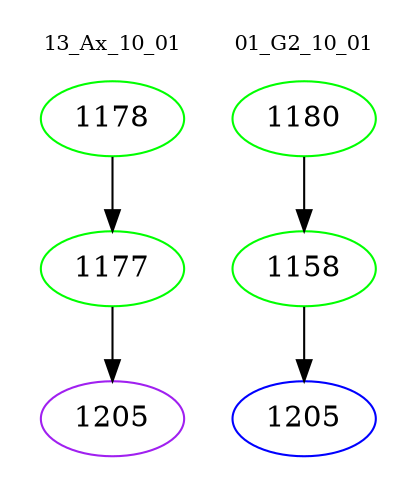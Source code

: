 digraph{
subgraph cluster_0 {
color = white
label = "13_Ax_10_01";
fontsize=10;
T0_1178 [label="1178", color="green"]
T0_1178 -> T0_1177 [color="black"]
T0_1177 [label="1177", color="green"]
T0_1177 -> T0_1205 [color="black"]
T0_1205 [label="1205", color="purple"]
}
subgraph cluster_1 {
color = white
label = "01_G2_10_01";
fontsize=10;
T1_1180 [label="1180", color="green"]
T1_1180 -> T1_1158 [color="black"]
T1_1158 [label="1158", color="green"]
T1_1158 -> T1_1205 [color="black"]
T1_1205 [label="1205", color="blue"]
}
}

